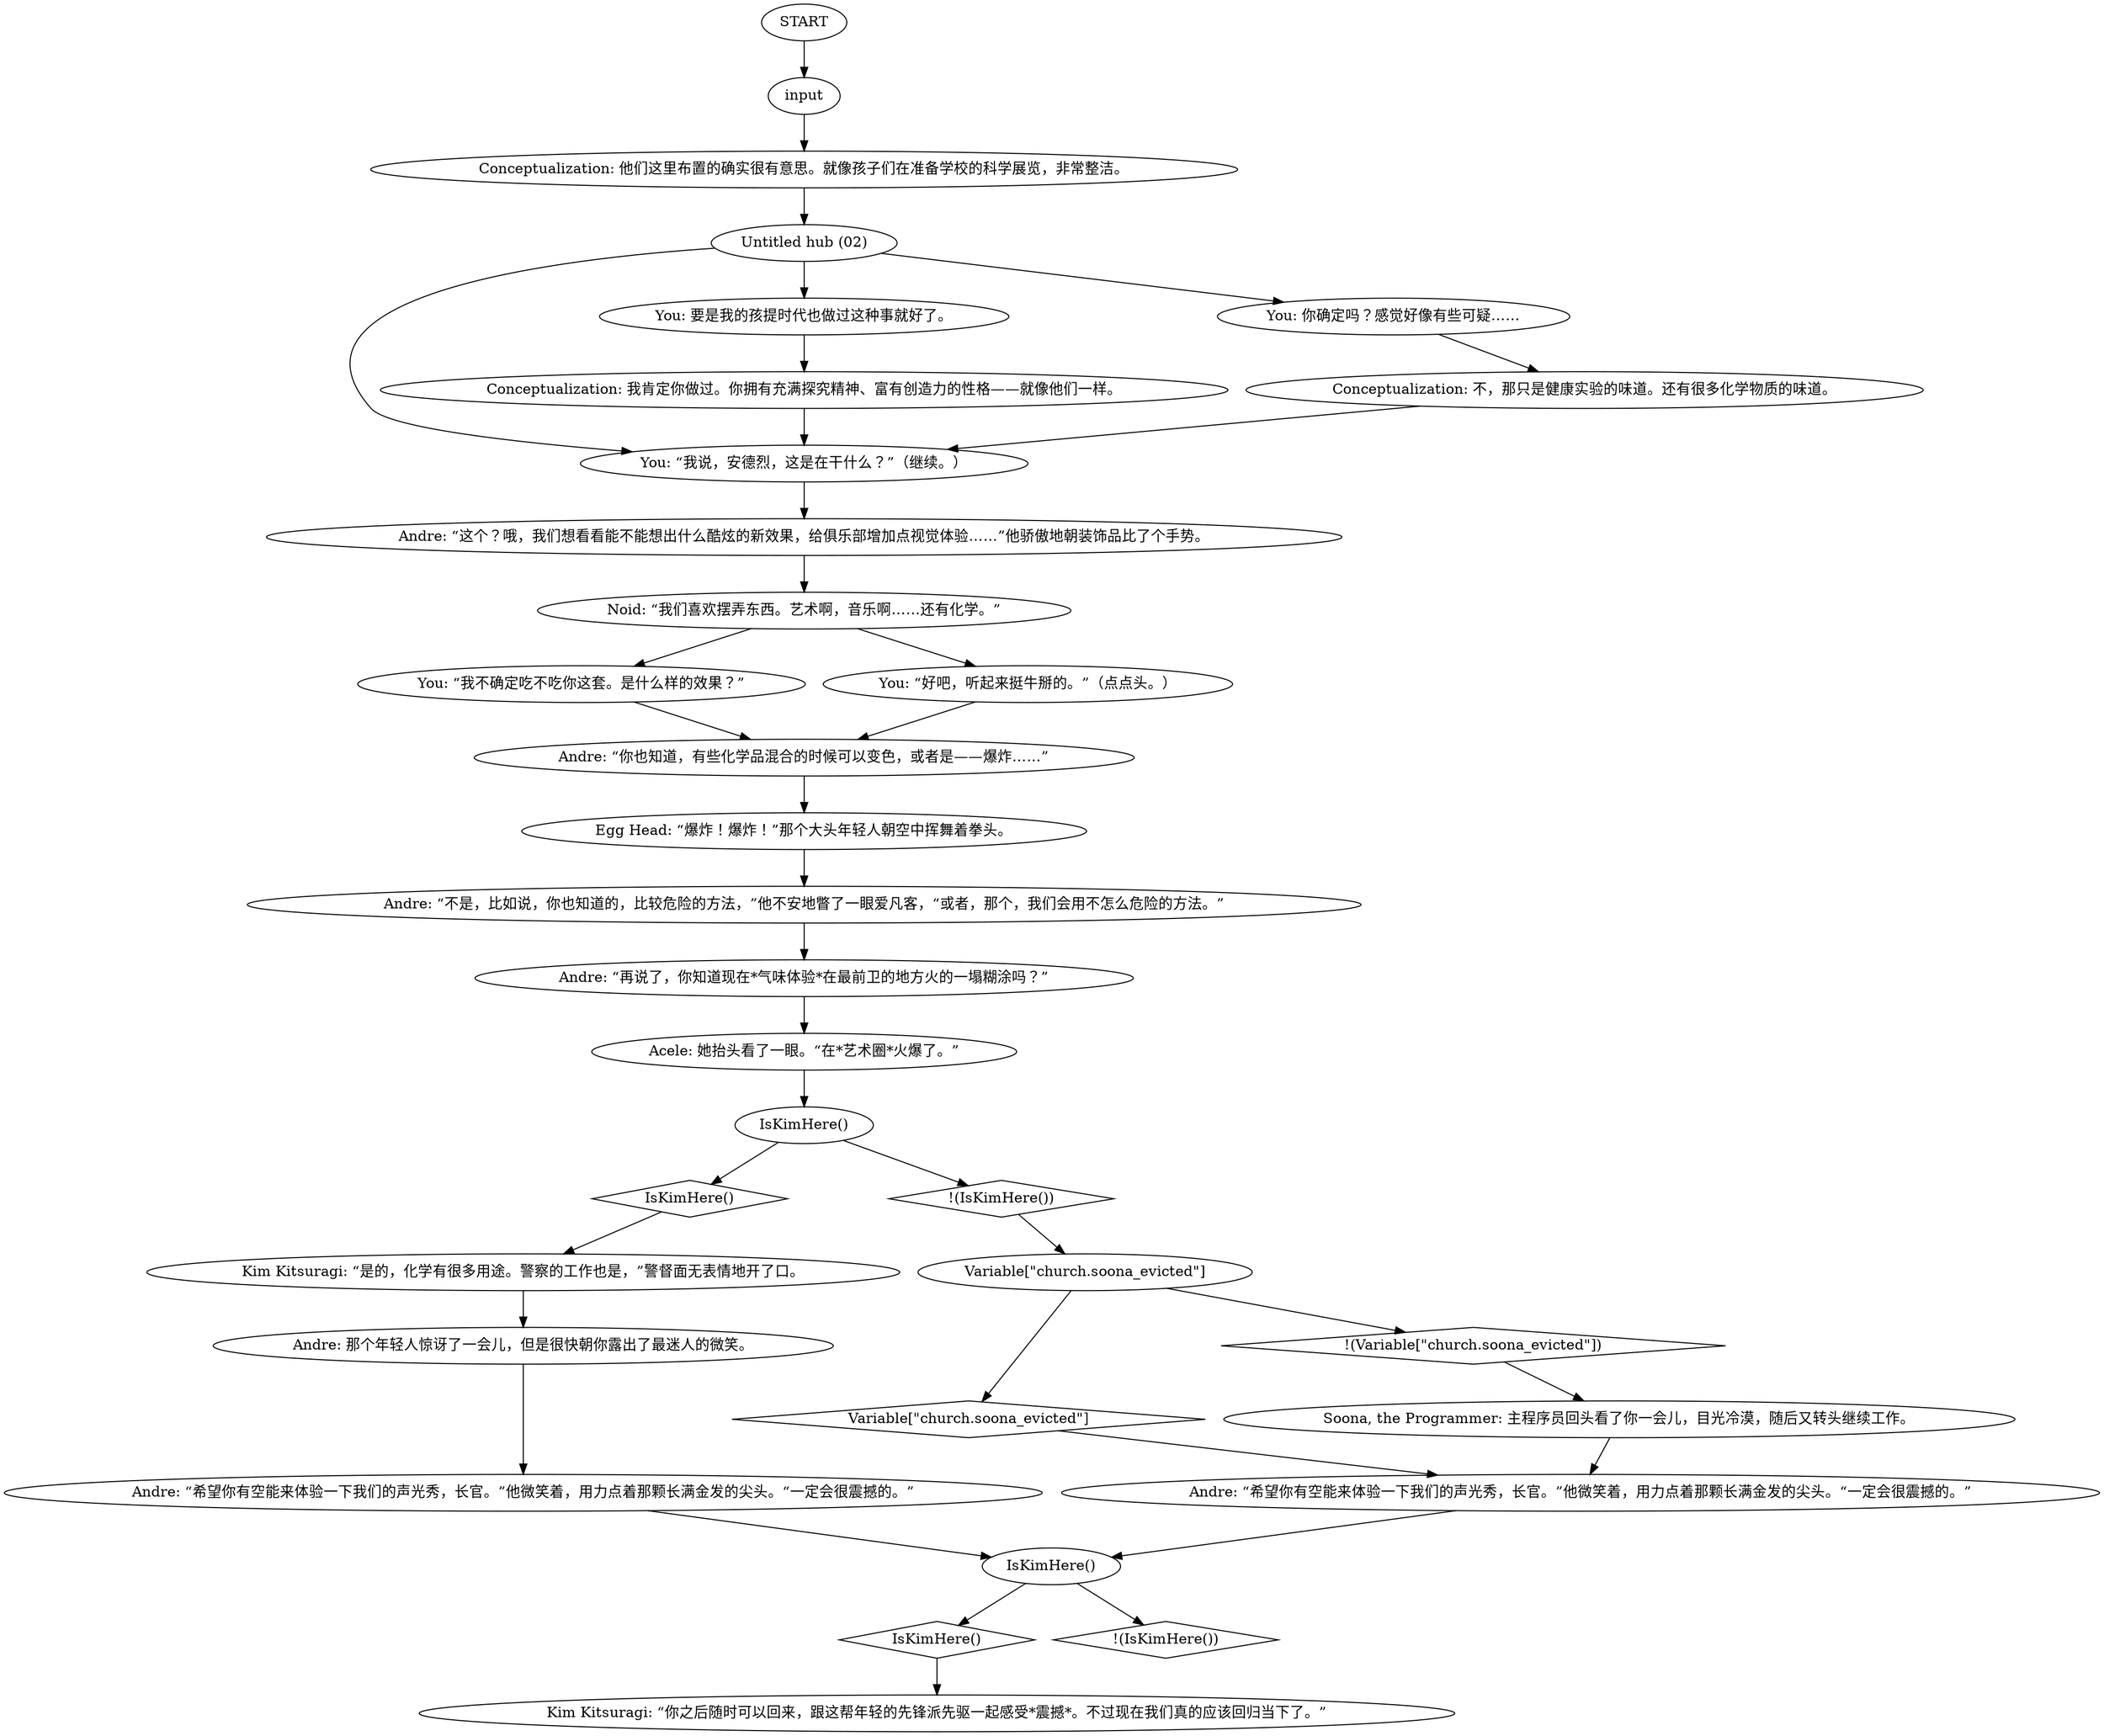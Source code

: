 # CHURCH ORB / drug lab realization
# What's happening here?
# ==================================================
digraph G {
	  0 [label="START"];
	  1 [label="input"];
	  2 [label="Variable[\"church.soona_evicted\"]"];
	  3 [label="Variable[\"church.soona_evicted\"]", shape=diamond];
	  4 [label="!(Variable[\"church.soona_evicted\"])", shape=diamond];
	  5 [label="Noid: “我们喜欢摆弄东西。艺术啊，音乐啊……还有化学。”"];
	  6 [label="Andre: “你也知道，有些化学品混合的时候可以变色，或者是——爆炸……”"];
	  7 [label="Andre: “希望你有空能来体验一下我们的声光秀，长官。”他微笑着，用力点着那颗长满金发的尖头。“一定会很震撼的。”"];
	  8 [label="Andre: “再说了，你知道现在*气味体验*在最前卫的地方火的一塌糊涂吗？”"];
	  9 [label="You: “我说，安德烈，这是在干什么？”（继续。）"];
	  10 [label="You: 要是我的孩提时代也做过这种事就好了。"];
	  11 [label="You: “我不确定吃不吃你这套。是什么样的效果？”"];
	  12 [label="Conceptualization: 不，那只是健康实验的味道。还有很多化学物质的味道。"];
	  13 [label="You: “好吧，听起来挺牛掰的。”（点点头。）"];
	  14 [label="Acele: 她抬头看了一眼。“在*艺术圈*火爆了。”"];
	  15 [label="Andre: “这个？哦，我们想看看能不能想出什么酷炫的新效果，给俱乐部增加点视觉体验……”他骄傲地朝装饰品比了个手势。"];
	  16 [label="IsKimHere()"];
	  17 [label="IsKimHere()", shape=diamond];
	  18 [label="!(IsKimHere())", shape=diamond];
	  19 [label="IsKimHere()"];
	  20 [label="IsKimHere()", shape=diamond];
	  21 [label="!(IsKimHere())", shape=diamond];
	  22 [label="Andre: “希望你有空能来体验一下我们的声光秀，长官。”他微笑着，用力点着那颗长满金发的尖头。“一定会很震撼的。”"];
	  23 [label="Andre: “不是，比如说，你也知道的，比较危险的方法，”他不安地瞥了一眼爱凡客，“或者，那个，我们会用不怎么危险的方法。”"];
	  25 [label="Conceptualization: 他们这里布置的确实很有意思。就像孩子们在准备学校的科学展览，非常整洁。"];
	  26 [label="Untitled hub (02)"];
	  27 [label="Egg Head: “爆炸！爆炸！”那个大头年轻人朝空中挥舞着拳头。"];
	  28 [label="Kim Kitsuragi: “是的，化学有很多用途。警察的工作也是，”警督面无表情地开了口。"];
	  29 [label="Soona, the Programmer: 主程序员回头看了你一会儿，目光冷漠，随后又转头继续工作。"];
	  30 [label="Kim Kitsuragi: “你之后随时可以回来，跟这帮年轻的先锋派先驱一起感受*震撼*。不过现在我们真的应该回归当下了。”"];
	  31 [label="Conceptualization: 我肯定你做过。你拥有充满探究精神、富有创造力的性格——就像他们一样。"];
	  32 [label="You: 你确定吗？感觉好像有些可疑……"];
	  33 [label="Andre: 那个年轻人惊讶了一会儿，但是很快朝你露出了最迷人的微笑。"];
	  0 -> 1
	  1 -> 25
	  2 -> 3
	  2 -> 4
	  3 -> 7
	  4 -> 29
	  5 -> 11
	  5 -> 13
	  6 -> 27
	  7 -> 16
	  8 -> 14
	  9 -> 15
	  10 -> 31
	  11 -> 6
	  12 -> 9
	  13 -> 6
	  14 -> 19
	  15 -> 5
	  16 -> 17
	  16 -> 18
	  17 -> 30
	  19 -> 20
	  19 -> 21
	  20 -> 28
	  21 -> 2
	  22 -> 16
	  23 -> 8
	  25 -> 26
	  26 -> 32
	  26 -> 9
	  26 -> 10
	  27 -> 23
	  28 -> 33
	  29 -> 7
	  31 -> 9
	  32 -> 12
	  33 -> 22
}

